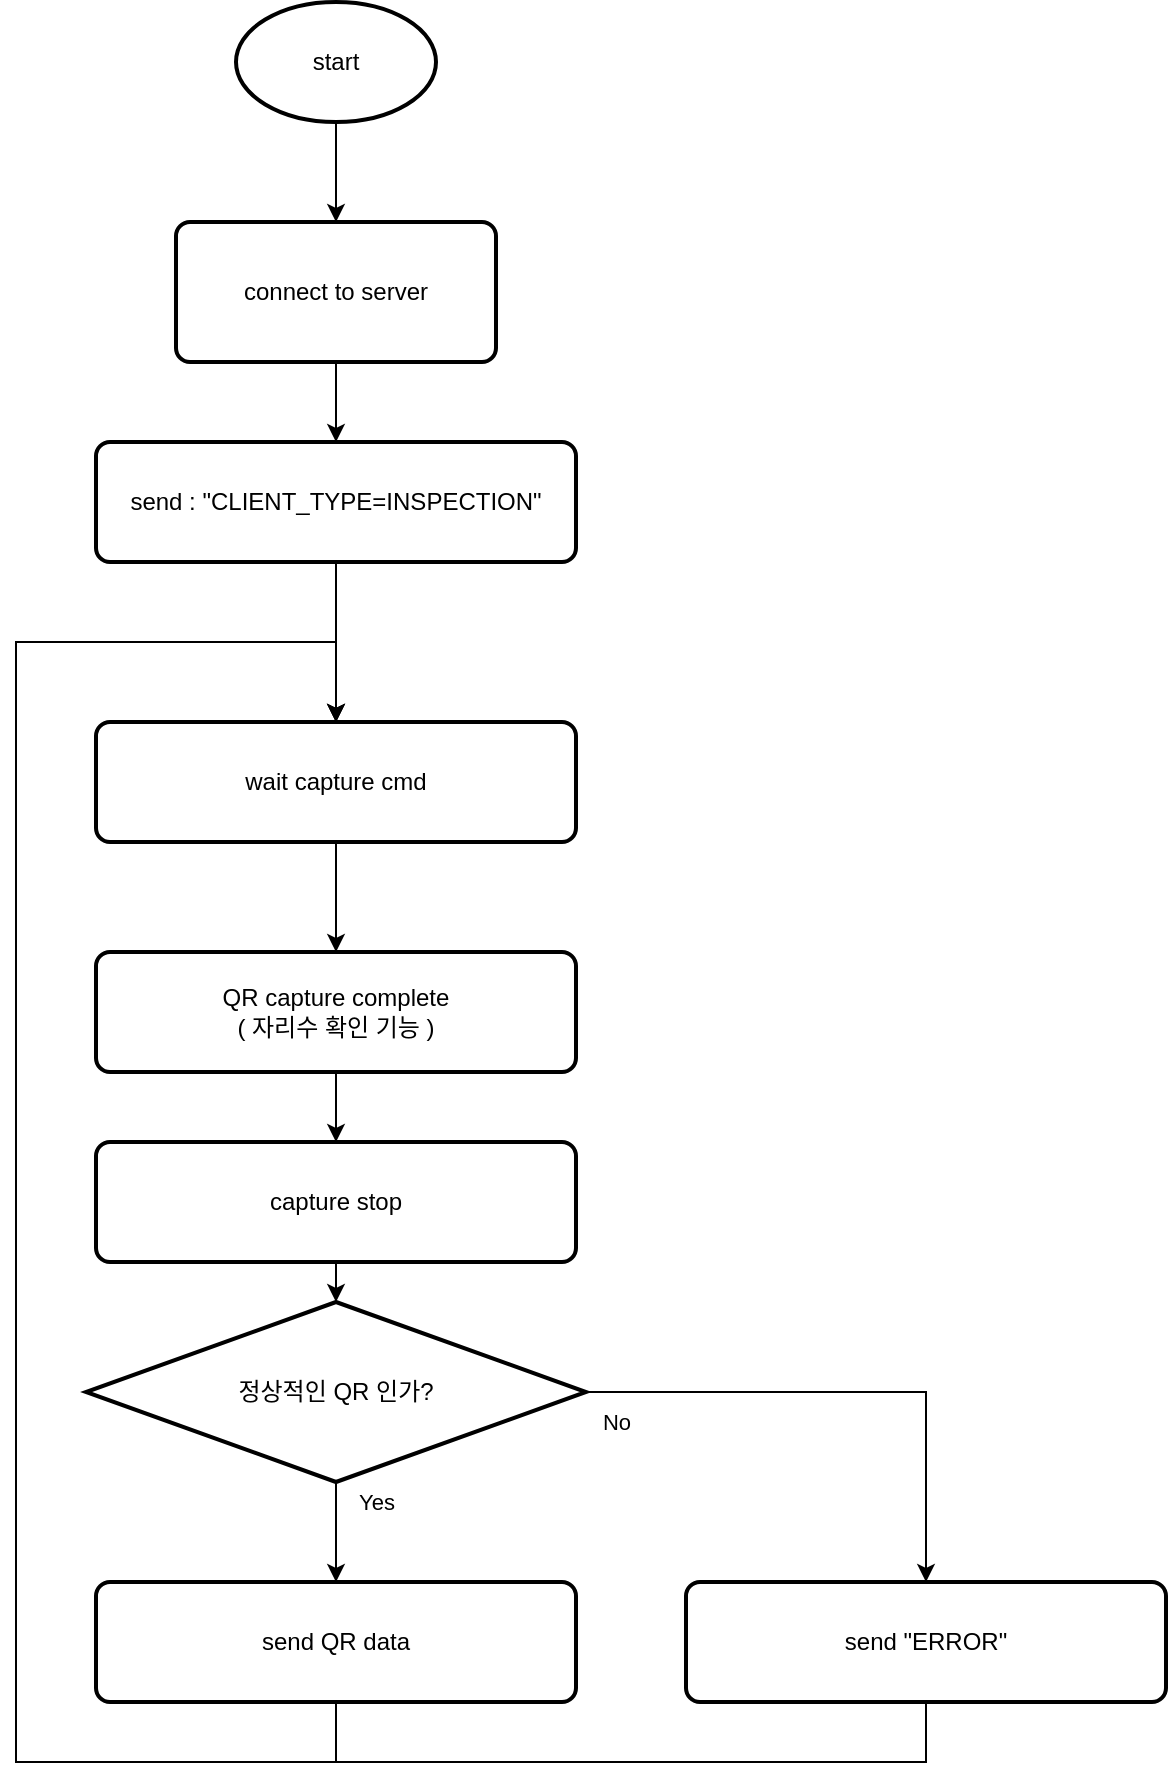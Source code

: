 <mxfile version="14.9.2" type="device"><diagram id="6mvvYbPVQK3qpo3sQD1R" name="Page-1"><mxGraphModel dx="1614" dy="894" grid="1" gridSize="10" guides="1" tooltips="1" connect="1" arrows="1" fold="1" page="1" pageScale="1" pageWidth="827" pageHeight="1169" math="0" shadow="0"><root><mxCell id="0"/><mxCell id="1" parent="0"/><mxCell id="LpOfRQIIsHUkZ6B1FAXR-8" style="edgeStyle=orthogonalEdgeStyle;rounded=0;orthogonalLoop=1;jettySize=auto;html=1;exitX=0.5;exitY=1;exitDx=0;exitDy=0;exitPerimeter=0;entryX=0.5;entryY=0;entryDx=0;entryDy=0;" edge="1" parent="1" source="LpOfRQIIsHUkZ6B1FAXR-1" target="LpOfRQIIsHUkZ6B1FAXR-2"><mxGeometry relative="1" as="geometry"/></mxCell><mxCell id="LpOfRQIIsHUkZ6B1FAXR-1" value="start" style="strokeWidth=2;html=1;shape=mxgraph.flowchart.start_1;whiteSpace=wrap;" vertex="1" parent="1"><mxGeometry x="340" y="80" width="100" height="60" as="geometry"/></mxCell><mxCell id="LpOfRQIIsHUkZ6B1FAXR-9" style="edgeStyle=orthogonalEdgeStyle;rounded=0;orthogonalLoop=1;jettySize=auto;html=1;exitX=0.5;exitY=1;exitDx=0;exitDy=0;entryX=0.5;entryY=0;entryDx=0;entryDy=0;" edge="1" parent="1" source="LpOfRQIIsHUkZ6B1FAXR-2" target="LpOfRQIIsHUkZ6B1FAXR-3"><mxGeometry relative="1" as="geometry"/></mxCell><mxCell id="LpOfRQIIsHUkZ6B1FAXR-2" value="connect to server" style="rounded=1;whiteSpace=wrap;html=1;absoluteArcSize=1;arcSize=14;strokeWidth=2;" vertex="1" parent="1"><mxGeometry x="310" y="190" width="160" height="70" as="geometry"/></mxCell><mxCell id="LpOfRQIIsHUkZ6B1FAXR-10" style="edgeStyle=orthogonalEdgeStyle;rounded=0;orthogonalLoop=1;jettySize=auto;html=1;exitX=0.5;exitY=1;exitDx=0;exitDy=0;entryX=0.5;entryY=0;entryDx=0;entryDy=0;" edge="1" parent="1" source="LpOfRQIIsHUkZ6B1FAXR-3" target="LpOfRQIIsHUkZ6B1FAXR-4"><mxGeometry relative="1" as="geometry"/></mxCell><mxCell id="LpOfRQIIsHUkZ6B1FAXR-3" value="send : &quot;CLIENT_TYPE=INSPECTION&quot;" style="rounded=1;whiteSpace=wrap;html=1;absoluteArcSize=1;arcSize=14;strokeWidth=2;" vertex="1" parent="1"><mxGeometry x="270" y="300" width="240" height="60" as="geometry"/></mxCell><mxCell id="LpOfRQIIsHUkZ6B1FAXR-11" style="edgeStyle=orthogonalEdgeStyle;rounded=0;orthogonalLoop=1;jettySize=auto;html=1;exitX=0.5;exitY=1;exitDx=0;exitDy=0;entryX=0.5;entryY=0;entryDx=0;entryDy=0;" edge="1" parent="1" source="LpOfRQIIsHUkZ6B1FAXR-4" target="LpOfRQIIsHUkZ6B1FAXR-5"><mxGeometry relative="1" as="geometry"/></mxCell><mxCell id="LpOfRQIIsHUkZ6B1FAXR-4" value="wait capture cmd" style="rounded=1;whiteSpace=wrap;html=1;absoluteArcSize=1;arcSize=14;strokeWidth=2;" vertex="1" parent="1"><mxGeometry x="270" y="440" width="240" height="60" as="geometry"/></mxCell><mxCell id="LpOfRQIIsHUkZ6B1FAXR-12" style="edgeStyle=orthogonalEdgeStyle;rounded=0;orthogonalLoop=1;jettySize=auto;html=1;exitX=0.5;exitY=1;exitDx=0;exitDy=0;" edge="1" parent="1" source="LpOfRQIIsHUkZ6B1FAXR-5" target="LpOfRQIIsHUkZ6B1FAXR-14"><mxGeometry relative="1" as="geometry"/></mxCell><mxCell id="LpOfRQIIsHUkZ6B1FAXR-5" value="QR capture complete&lt;br&gt;( 자리수 확인 기능 )" style="rounded=1;whiteSpace=wrap;html=1;absoluteArcSize=1;arcSize=14;strokeWidth=2;" vertex="1" parent="1"><mxGeometry x="270" y="555" width="240" height="60" as="geometry"/></mxCell><mxCell id="LpOfRQIIsHUkZ6B1FAXR-13" style="edgeStyle=orthogonalEdgeStyle;rounded=0;orthogonalLoop=1;jettySize=auto;html=1;exitX=0.5;exitY=1;exitDx=0;exitDy=0;entryX=0.5;entryY=0;entryDx=0;entryDy=0;" edge="1" parent="1" source="LpOfRQIIsHUkZ6B1FAXR-6" target="LpOfRQIIsHUkZ6B1FAXR-4"><mxGeometry relative="1" as="geometry"><Array as="points"><mxPoint x="390" y="960"/><mxPoint x="230" y="960"/><mxPoint x="230" y="400"/><mxPoint x="390" y="400"/></Array></mxGeometry></mxCell><mxCell id="LpOfRQIIsHUkZ6B1FAXR-6" value="send QR data" style="rounded=1;whiteSpace=wrap;html=1;absoluteArcSize=1;arcSize=14;strokeWidth=2;" vertex="1" parent="1"><mxGeometry x="270" y="870" width="240" height="60" as="geometry"/></mxCell><mxCell id="LpOfRQIIsHUkZ6B1FAXR-20" style="edgeStyle=orthogonalEdgeStyle;rounded=0;orthogonalLoop=1;jettySize=auto;html=1;exitX=0.5;exitY=1;exitDx=0;exitDy=0;entryX=0.5;entryY=0;entryDx=0;entryDy=0;entryPerimeter=0;" edge="1" parent="1" source="LpOfRQIIsHUkZ6B1FAXR-14" target="LpOfRQIIsHUkZ6B1FAXR-15"><mxGeometry relative="1" as="geometry"/></mxCell><mxCell id="LpOfRQIIsHUkZ6B1FAXR-14" value="capture stop" style="rounded=1;whiteSpace=wrap;html=1;absoluteArcSize=1;arcSize=14;strokeWidth=2;" vertex="1" parent="1"><mxGeometry x="270" y="650" width="240" height="60" as="geometry"/></mxCell><mxCell id="LpOfRQIIsHUkZ6B1FAXR-17" value="Yes" style="edgeStyle=orthogonalEdgeStyle;rounded=0;orthogonalLoop=1;jettySize=auto;html=1;exitX=0.5;exitY=1;exitDx=0;exitDy=0;exitPerimeter=0;entryX=0.5;entryY=0;entryDx=0;entryDy=0;" edge="1" parent="1" source="LpOfRQIIsHUkZ6B1FAXR-15" target="LpOfRQIIsHUkZ6B1FAXR-6"><mxGeometry x="-0.6" y="20" relative="1" as="geometry"><mxPoint as="offset"/></mxGeometry></mxCell><mxCell id="LpOfRQIIsHUkZ6B1FAXR-18" value="No" style="edgeStyle=orthogonalEdgeStyle;rounded=0;orthogonalLoop=1;jettySize=auto;html=1;exitX=1;exitY=0.5;exitDx=0;exitDy=0;exitPerimeter=0;entryX=0.5;entryY=0;entryDx=0;entryDy=0;" edge="1" parent="1" source="LpOfRQIIsHUkZ6B1FAXR-15" target="LpOfRQIIsHUkZ6B1FAXR-16"><mxGeometry x="-0.887" y="-15" relative="1" as="geometry"><mxPoint as="offset"/></mxGeometry></mxCell><mxCell id="LpOfRQIIsHUkZ6B1FAXR-15" value="정상적인 QR 인가?" style="strokeWidth=2;html=1;shape=mxgraph.flowchart.decision;whiteSpace=wrap;" vertex="1" parent="1"><mxGeometry x="265" y="730" width="250" height="90" as="geometry"/></mxCell><mxCell id="LpOfRQIIsHUkZ6B1FAXR-21" style="edgeStyle=orthogonalEdgeStyle;rounded=0;orthogonalLoop=1;jettySize=auto;html=1;exitX=0.5;exitY=1;exitDx=0;exitDy=0;entryX=0.5;entryY=0;entryDx=0;entryDy=0;" edge="1" parent="1" source="LpOfRQIIsHUkZ6B1FAXR-16" target="LpOfRQIIsHUkZ6B1FAXR-4"><mxGeometry relative="1" as="geometry"><Array as="points"><mxPoint x="685" y="960"/><mxPoint x="230" y="960"/><mxPoint x="230" y="400"/><mxPoint x="390" y="400"/></Array></mxGeometry></mxCell><mxCell id="LpOfRQIIsHUkZ6B1FAXR-16" value="send &quot;ERROR&quot;" style="rounded=1;whiteSpace=wrap;html=1;absoluteArcSize=1;arcSize=14;strokeWidth=2;" vertex="1" parent="1"><mxGeometry x="565" y="870" width="240" height="60" as="geometry"/></mxCell></root></mxGraphModel></diagram></mxfile>